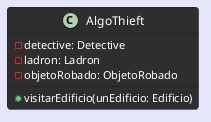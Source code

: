 @startuml

!theme reddress-darkblue
skinparam BackgroundColor lavender
skinparam ArrowColor black
skinparam ArrowThickness 1.0
skinparam RoundCorner 7
skinparam ClassAttributeFontColor FFFFFF
skinparam ClassFontSize 12
skinparam ArrowFontColor black

class AlgoThieft{

    - detective: Detective
    - ladron: Ladron
    - objetoRobado: ObjetoRobado

    + visitarEdificio(unEdificio: Edificio)
}



@enduml